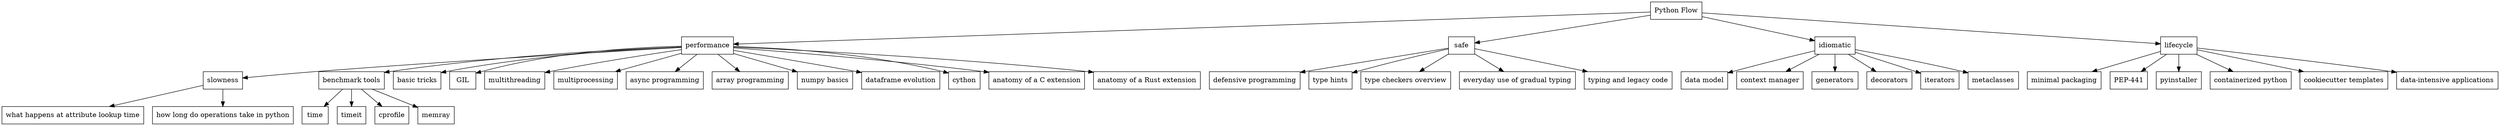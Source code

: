 digraph t {
    node [shape="box"];

    "pyflow" [label="Python Flow"];

    "pyflow" -> "performance";
    "pyflow" -> "safe";
    "pyflow" -> "idiomatic";
    "pyflow" -> "lifecycle";

    "idiomatic" -> "data model";
    "idiomatic" -> "context manager";
    "idiomatic" -> "generators";
    "idiomatic" -> "decorators";
    "idiomatic" -> "iterators";
    "idiomatic" -> "metaclasses";

    "performance" -> "slowness";
    "performance" -> "benchmark tools";
    "performance" -> "basic tricks";
    "performance" -> "GIL";
    "performance" -> "multithreading";
    "performance" -> "multiprocessing";
    "performance" -> "async programming";
    "performance" -> "array programming";
    "performance" -> "numpy basics";
    "performance" -> "dataframe evolution";
    "performance" -> "cython";
    "performance" -> "anatomy of a C extension";
    "performance" -> "anatomy of a Rust extension";

    "safe" -> "defensive programming";
    "safe" -> "type hints";
    "safe" -> "type checkers overview";
    "safe" -> "everyday use of gradual typing";
    "safe" -> "typing and legacy code";

    "lifecycle" -> "minimal packaging";
    "lifecycle" -> "PEP-441";
    "lifecycle" -> "pyinstaller";
    "lifecycle" -> "containerized python";
    "lifecycle" -> "cookiecutter templates";
    "lifecycle" -> "data-intensive applications";

    // performance
    "slowness" -> "what happens at attribute lookup time";
    "slowness" -> "how long do operations take in python";

    "benchmark tools" -> "time";
    "benchmark tools" -> "timeit";
    "benchmark tools" -> "cprofile";
    "benchmark tools" -> "memray";

}
